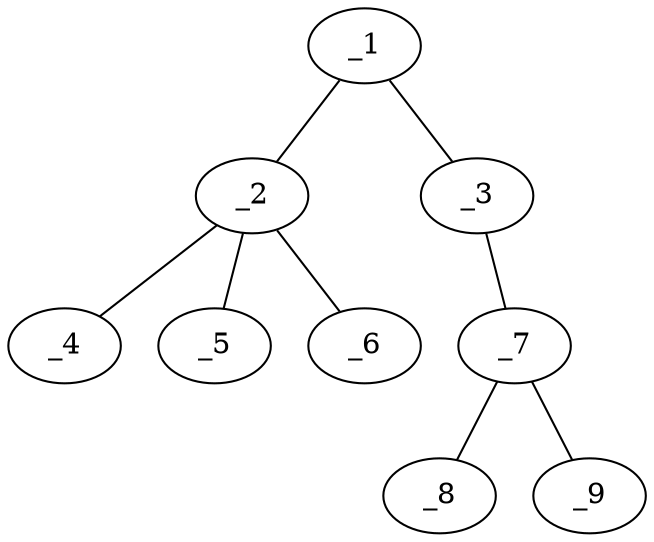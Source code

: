 graph molid122231 {
	_1	 [charge=0,
		chem=1,
		symbol="C  ",
		x="3.7321",
		y="0.183"];
	_2	 [charge=0,
		chem=5,
		symbol="S  ",
		x="2.866",
		y="-0.317"];
	_1 -- _2	 [valence=1];
	_3	 [charge=0,
		chem=1,
		symbol="C  ",
		x="4.5981",
		y="-0.317"];
	_1 -- _3	 [valence=2];
	_4	 [charge=0,
		chem=2,
		symbol="O  ",
		x=2,
		y="-0.817"];
	_2 -- _4	 [valence=2];
	_5	 [charge=0,
		chem=2,
		symbol="O  ",
		x="3.366",
		y="-1.183"];
	_2 -- _5	 [valence=2];
	_6	 [charge=0,
		chem=2,
		symbol="O  ",
		x="2.366",
		y="0.549"];
	_2 -- _6	 [valence=1];
	_7	 [charge=0,
		chem=1,
		symbol="C  ",
		x="5.4641",
		y="0.183"];
	_3 -- _7	 [valence=1];
	_8	 [charge=0,
		chem=2,
		symbol="O  ",
		x="6.3301",
		y="-0.317"];
	_7 -- _8	 [valence=2];
	_9	 [charge=0,
		chem=2,
		symbol="O  ",
		x="5.4641",
		y="1.183"];
	_7 -- _9	 [valence=1];
}
